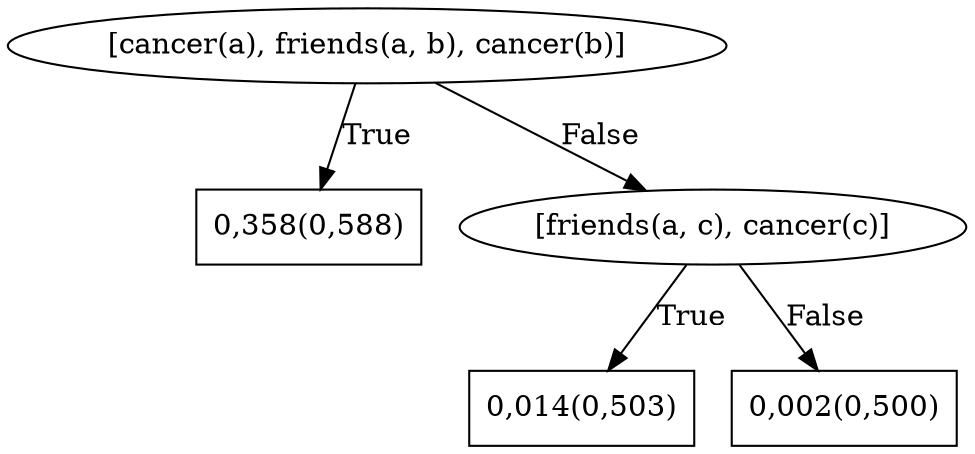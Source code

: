 digraph G{ 
1[label = "[cancer(a), friends(a, b), cancer(b)]"];
1 -> 2[label="True"];
1 -> 3[label="False"];
2[shape = box,label = "0,358(0,588)"];
3[label = "[friends(a, c), cancer(c)]"];
3 -> 4[label="True"];
3 -> 5[label="False"];
4[shape = box,label = "0,014(0,503)"];
5[shape = box,label = "0,002(0,500)"];
}
